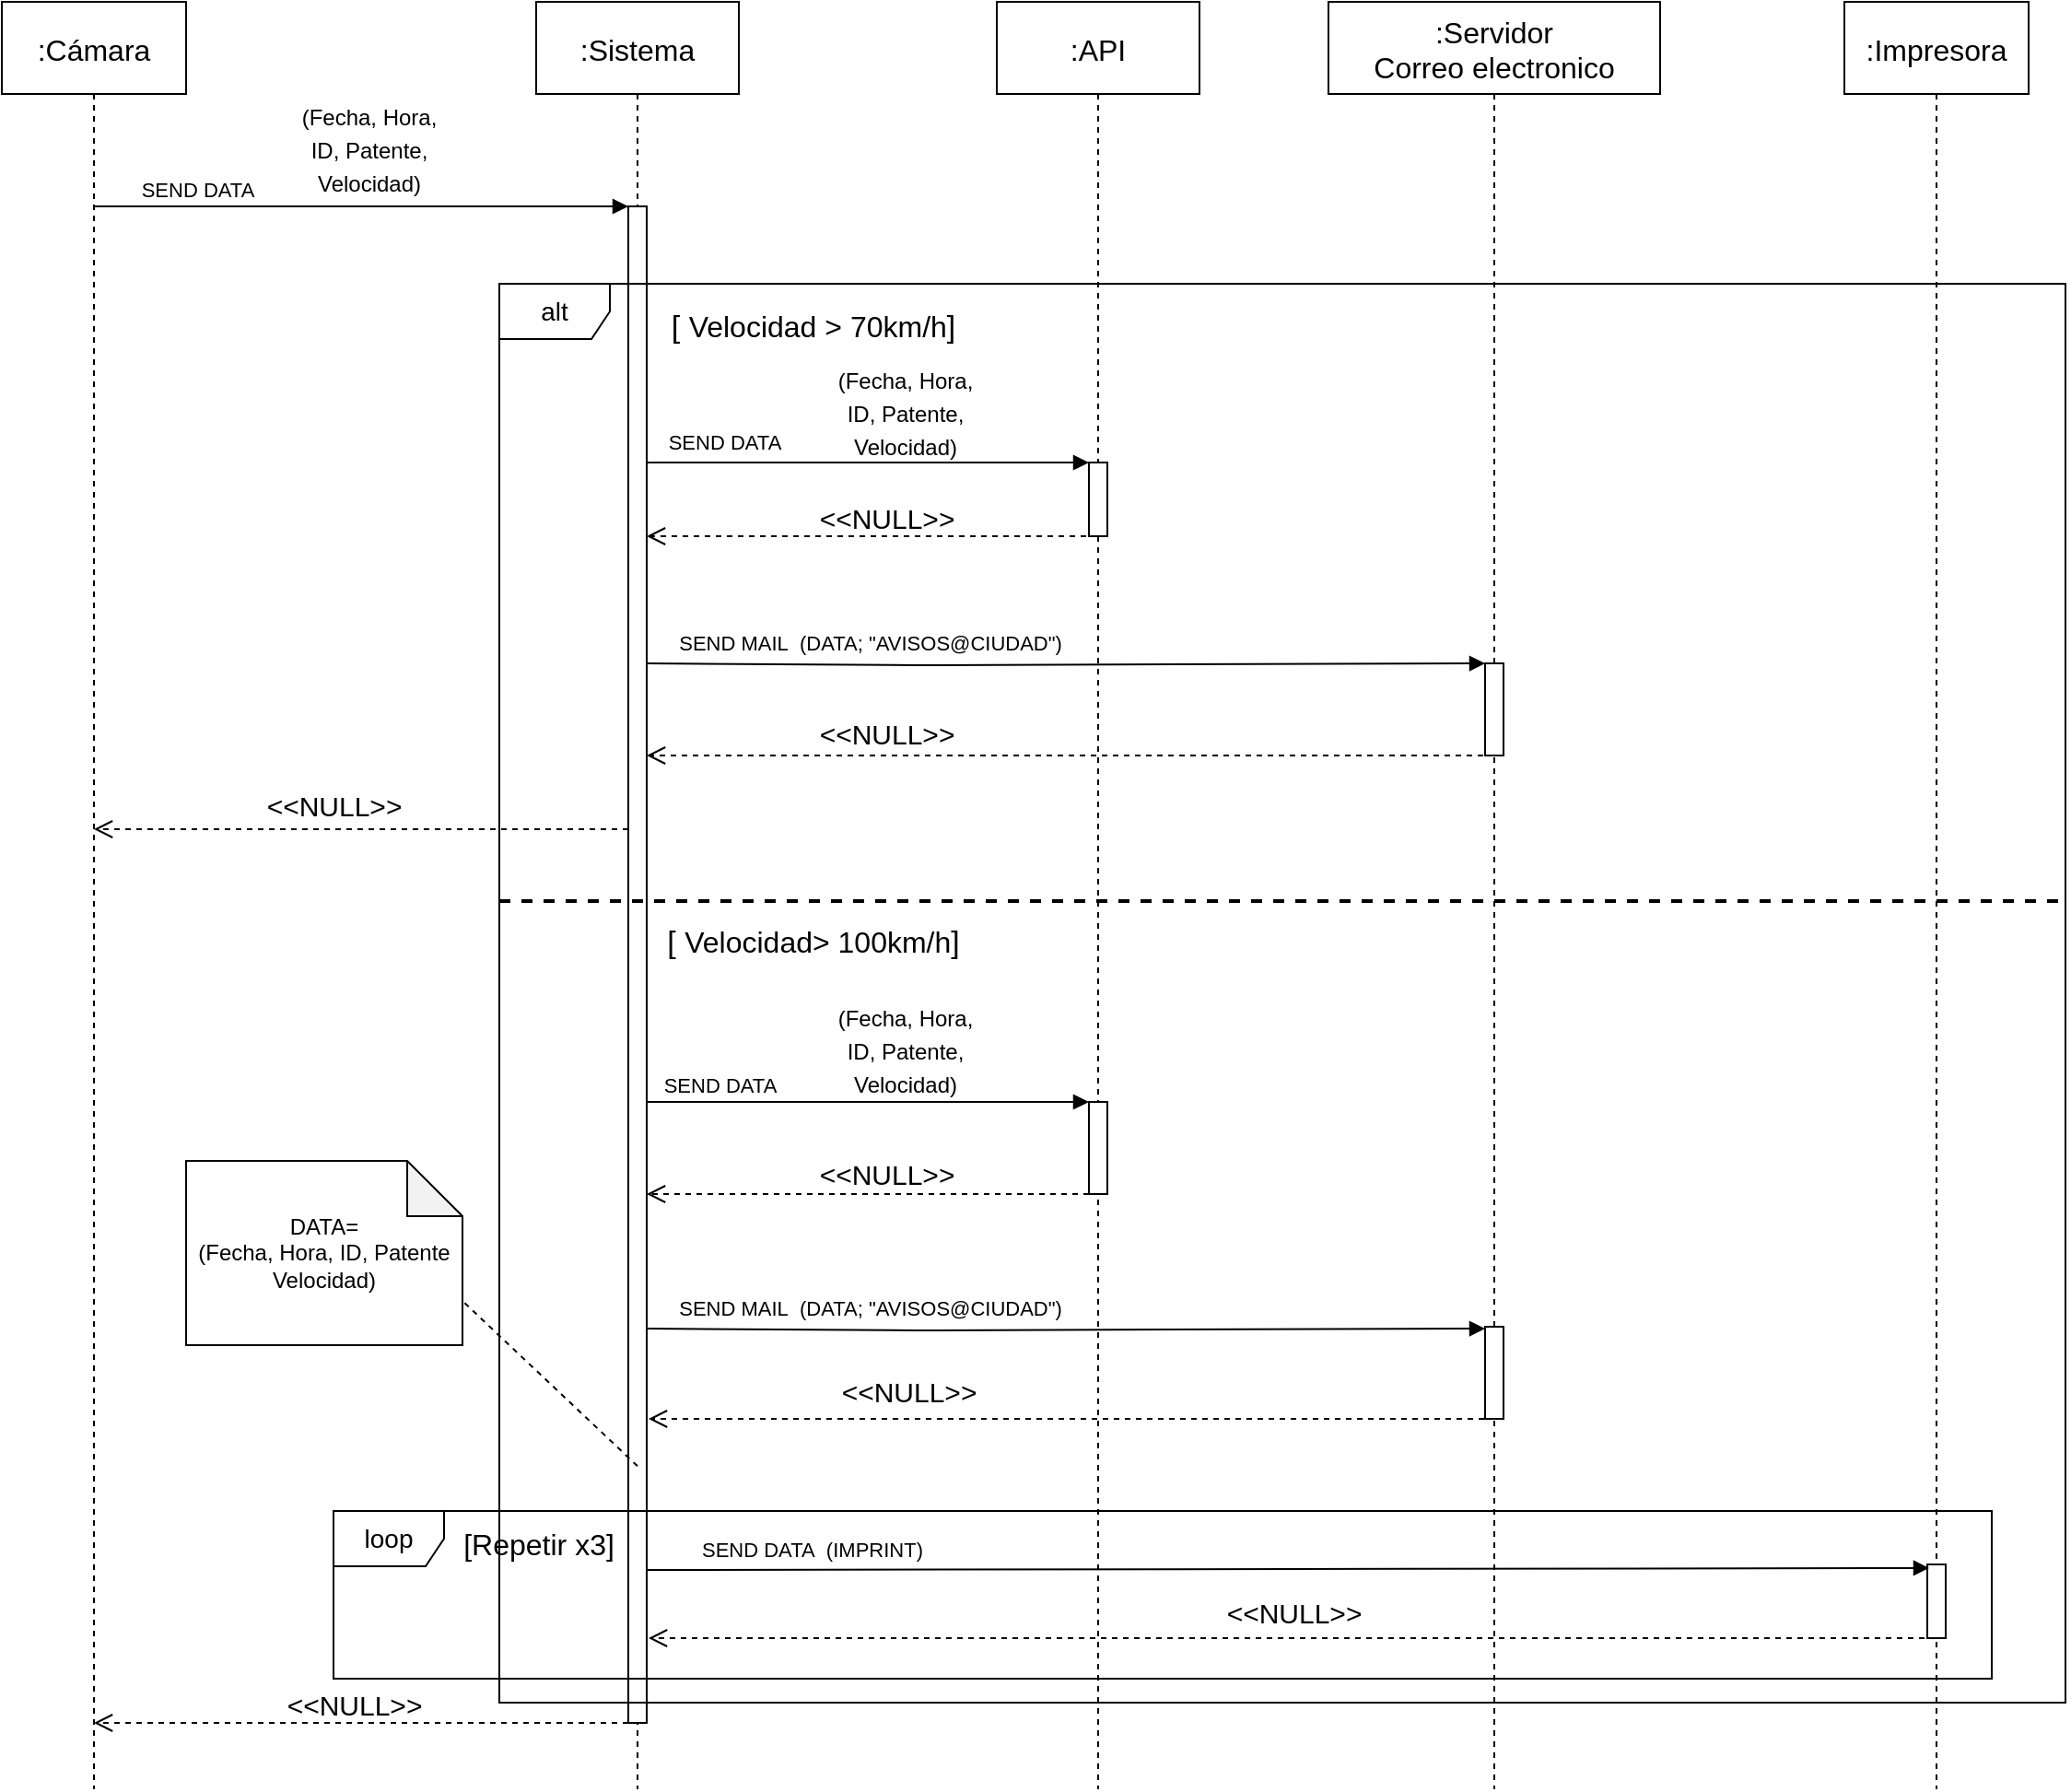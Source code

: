 <mxfile version="20.5.1" type="github">
  <diagram id="kgpKYQtTHZ0yAKxKKP6v" name="Page-1">
    <mxGraphModel dx="1108" dy="482" grid="1" gridSize="10" guides="1" tooltips="1" connect="1" arrows="1" fold="1" page="1" pageScale="1" pageWidth="827" pageHeight="1169" math="0" shadow="0">
      <root>
        <mxCell id="0" />
        <mxCell id="1" parent="0" />
        <mxCell id="3nuBFxr9cyL0pnOWT2aG-1" value=":Cámara" style="shape=umlLifeline;perimeter=lifelinePerimeter;container=1;collapsible=0;recursiveResize=0;rounded=0;shadow=0;strokeWidth=1;fontSize=16;align=center;size=50;" parent="1" vertex="1">
          <mxGeometry x="40" y="30" width="100" height="970" as="geometry" />
        </mxCell>
        <mxCell id="3nuBFxr9cyL0pnOWT2aG-5" value=":Sistema" style="shape=umlLifeline;perimeter=lifelinePerimeter;container=1;collapsible=0;recursiveResize=0;rounded=0;shadow=0;strokeWidth=1;fontSize=16;size=50;" parent="1" vertex="1">
          <mxGeometry x="330" y="30" width="110" height="970" as="geometry" />
        </mxCell>
        <mxCell id="3nuBFxr9cyL0pnOWT2aG-6" value="" style="points=[];perimeter=orthogonalPerimeter;rounded=0;shadow=0;strokeWidth=1;" parent="3nuBFxr9cyL0pnOWT2aG-5" vertex="1">
          <mxGeometry x="50" y="111" width="10" height="823" as="geometry" />
        </mxCell>
        <mxCell id="YozSI5X4KARO5TqyZE2r-28" value="return" style="html=1;verticalAlign=bottom;endArrow=open;dashed=1;endSize=8;rounded=0;fontSize=12;fontColor=none;noLabel=1;" parent="3nuBFxr9cyL0pnOWT2aG-5" edge="1">
          <mxGeometry x="0.509" y="-20" relative="1" as="geometry">
            <mxPoint x="759.5" y="888" as="sourcePoint" />
            <mxPoint x="61" y="888" as="targetPoint" />
            <mxPoint as="offset" />
          </mxGeometry>
        </mxCell>
        <mxCell id="3nuBFxr9cyL0pnOWT2aG-8" value="SEND DATA" style="verticalAlign=bottom;endArrow=block;shadow=0;strokeWidth=1;" parent="1" edge="1">
          <mxGeometry x="-0.609" relative="1" as="geometry">
            <mxPoint x="90" y="141" as="sourcePoint" />
            <mxPoint as="offset" />
            <mxPoint x="380" y="141" as="targetPoint" />
          </mxGeometry>
        </mxCell>
        <mxCell id="5ewyLEu5lSfxZkNV5egt-1" value=":API" style="shape=umlLifeline;perimeter=lifelinePerimeter;container=1;collapsible=0;recursiveResize=0;rounded=0;shadow=0;strokeWidth=1;fontSize=16;size=50;" parent="1" vertex="1">
          <mxGeometry x="580" y="30" width="110" height="970" as="geometry" />
        </mxCell>
        <mxCell id="5ewyLEu5lSfxZkNV5egt-2" value="" style="points=[];perimeter=orthogonalPerimeter;rounded=0;shadow=0;strokeWidth=1;" parent="5ewyLEu5lSfxZkNV5egt-1" vertex="1">
          <mxGeometry x="50" y="250" width="10" height="40" as="geometry" />
        </mxCell>
        <mxCell id="YozSI5X4KARO5TqyZE2r-10" value="return" style="html=1;verticalAlign=bottom;endArrow=open;dashed=1;endSize=8;rounded=0;fontSize=12;fontColor=none;noLabel=1;" parent="5ewyLEu5lSfxZkNV5egt-1" edge="1">
          <mxGeometry x="0.541" y="-10" relative="1" as="geometry">
            <mxPoint x="54.5" y="290" as="sourcePoint" />
            <mxPoint x="-190" y="290" as="targetPoint" />
            <mxPoint as="offset" />
          </mxGeometry>
        </mxCell>
        <mxCell id="zOErF3bk2mBPyS0gTZtt-2" value="SEND DATA" style="verticalAlign=bottom;endArrow=block;shadow=0;strokeWidth=1;" parent="5ewyLEu5lSfxZkNV5egt-1" edge="1">
          <mxGeometry x="-0.644" y="2" relative="1" as="geometry">
            <mxPoint x="-190" y="250" as="sourcePoint" />
            <mxPoint as="offset" />
            <mxPoint x="50" y="250" as="targetPoint" />
            <Array as="points">
              <mxPoint x="-30" y="250" />
            </Array>
          </mxGeometry>
        </mxCell>
        <mxCell id="YozSI5X4KARO5TqyZE2r-18" value="SEND DATA" style="verticalAlign=bottom;endArrow=block;shadow=0;strokeWidth=1;" parent="5ewyLEu5lSfxZkNV5egt-1" edge="1">
          <mxGeometry x="-0.667" relative="1" as="geometry">
            <mxPoint x="-190" y="597" as="sourcePoint" />
            <mxPoint as="offset" />
            <mxPoint x="50" y="597" as="targetPoint" />
          </mxGeometry>
        </mxCell>
        <mxCell id="YozSI5X4KARO5TqyZE2r-19" value="" style="points=[];perimeter=orthogonalPerimeter;rounded=0;shadow=0;strokeWidth=1;" parent="5ewyLEu5lSfxZkNV5egt-1" vertex="1">
          <mxGeometry x="50" y="597" width="10" height="50" as="geometry" />
        </mxCell>
        <mxCell id="YozSI5X4KARO5TqyZE2r-24" value="return" style="html=1;verticalAlign=bottom;endArrow=open;dashed=1;endSize=8;rounded=0;fontSize=12;fontColor=none;noLabel=1;" parent="5ewyLEu5lSfxZkNV5egt-1" edge="1">
          <mxGeometry x="0.509" y="-20" relative="1" as="geometry">
            <mxPoint x="270.5" y="769" as="sourcePoint" />
            <mxPoint x="-189" y="769" as="targetPoint" />
            <mxPoint as="offset" />
          </mxGeometry>
        </mxCell>
        <mxCell id="5ewyLEu5lSfxZkNV5egt-148" value=":Impresora" style="shape=umlLifeline;perimeter=lifelinePerimeter;container=1;collapsible=0;recursiveResize=0;rounded=0;shadow=0;strokeWidth=1;fontSize=16;size=50;" parent="1" vertex="1">
          <mxGeometry x="1040" y="30" width="100" height="970" as="geometry" />
        </mxCell>
        <mxCell id="YozSI5X4KARO5TqyZE2r-27" value="" style="points=[];perimeter=orthogonalPerimeter;rounded=0;shadow=0;strokeWidth=1;" parent="5ewyLEu5lSfxZkNV5egt-148" vertex="1">
          <mxGeometry x="45" y="848" width="10" height="40" as="geometry" />
        </mxCell>
        <mxCell id="5ewyLEu5lSfxZkNV5egt-150" value=":Servidor&#xa;Correo electronico" style="shape=umlLifeline;perimeter=lifelinePerimeter;container=1;collapsible=0;recursiveResize=0;rounded=0;shadow=0;strokeWidth=1;fontFamily=Helvetica;fontSize=16;size=50;" parent="1" vertex="1">
          <mxGeometry x="760" y="30" width="180" height="970" as="geometry" />
        </mxCell>
        <mxCell id="YozSI5X4KARO5TqyZE2r-12" value="" style="points=[];perimeter=orthogonalPerimeter;rounded=0;shadow=0;strokeWidth=1;" parent="5ewyLEu5lSfxZkNV5egt-150" vertex="1">
          <mxGeometry x="85" y="359" width="10" height="50" as="geometry" />
        </mxCell>
        <mxCell id="YozSI5X4KARO5TqyZE2r-11" value="SEND MAIL  (DATA; &quot;AVISOS@CIUDAD&quot;)" style="verticalAlign=bottom;endArrow=block;shadow=0;strokeWidth=1;" parent="5ewyLEu5lSfxZkNV5egt-150" edge="1">
          <mxGeometry x="-0.467" y="3" relative="1" as="geometry">
            <mxPoint x="-370" y="359" as="sourcePoint" />
            <mxPoint as="offset" />
            <mxPoint x="85" y="359" as="targetPoint" />
            <Array as="points">
              <mxPoint x="-228" y="360.0" />
            </Array>
          </mxGeometry>
        </mxCell>
        <mxCell id="YozSI5X4KARO5TqyZE2r-23" value="" style="points=[];perimeter=orthogonalPerimeter;rounded=0;shadow=0;strokeWidth=1;" parent="5ewyLEu5lSfxZkNV5egt-150" vertex="1">
          <mxGeometry x="85" y="719" width="10" height="50" as="geometry" />
        </mxCell>
        <mxCell id="5ewyLEu5lSfxZkNV5egt-163" value="&amp;lt;&amp;lt;NULL&amp;gt;&amp;gt;" style="text;html=1;resizable=0;autosize=1;align=center;verticalAlign=middle;points=[];fillColor=none;strokeColor=none;rounded=0;fontFamily=Helvetica;fontSize=15;" parent="5ewyLEu5lSfxZkNV5egt-150" vertex="1">
          <mxGeometry x="-69" y="859" width="100" height="30" as="geometry" />
        </mxCell>
        <mxCell id="5ewyLEu5lSfxZkNV5egt-155" value="&amp;lt;&amp;lt;NULL&amp;gt;&amp;gt;" style="text;html=1;resizable=0;autosize=1;align=center;verticalAlign=middle;points=[];fillColor=none;strokeColor=none;rounded=0;fontFamily=Helvetica;fontSize=15;" parent="1" vertex="1">
          <mxGeometry x="170" y="451" width="100" height="30" as="geometry" />
        </mxCell>
        <mxCell id="5ewyLEu5lSfxZkNV5egt-158" value="&amp;lt;&amp;lt;NULL&amp;gt;&amp;gt;" style="text;html=1;resizable=0;autosize=1;align=center;verticalAlign=middle;points=[];fillColor=none;strokeColor=none;rounded=0;fontFamily=Helvetica;fontSize=15;" parent="1" vertex="1">
          <mxGeometry x="470" y="651" width="100" height="30" as="geometry" />
        </mxCell>
        <mxCell id="5ewyLEu5lSfxZkNV5egt-159" value="&amp;lt;&amp;lt;NULL&amp;gt;&amp;gt;" style="text;html=1;resizable=0;autosize=1;align=center;verticalAlign=middle;points=[];fillColor=none;strokeColor=none;rounded=0;fontFamily=Helvetica;fontSize=15;" parent="1" vertex="1">
          <mxGeometry x="470" y="295" width="100" height="30" as="geometry" />
        </mxCell>
        <mxCell id="5ewyLEu5lSfxZkNV5egt-160" value="&amp;lt;&amp;lt;NULL&amp;gt;&amp;gt;" style="text;html=1;resizable=0;autosize=1;align=center;verticalAlign=middle;points=[];fillColor=none;strokeColor=none;rounded=0;fontFamily=Helvetica;fontSize=15;" parent="1" vertex="1">
          <mxGeometry x="181" y="939" width="100" height="30" as="geometry" />
        </mxCell>
        <mxCell id="5ewyLEu5lSfxZkNV5egt-161" value="&amp;lt;&amp;lt;NULL&amp;gt;&amp;gt;" style="text;html=1;resizable=0;autosize=1;align=center;verticalAlign=middle;points=[];fillColor=none;strokeColor=none;rounded=0;fontFamily=Helvetica;fontSize=15;" parent="1" vertex="1">
          <mxGeometry x="470" y="412" width="100" height="30" as="geometry" />
        </mxCell>
        <mxCell id="5ewyLEu5lSfxZkNV5egt-162" value="&amp;lt;&amp;lt;NULL&amp;gt;&amp;gt;" style="text;html=1;resizable=0;autosize=1;align=center;verticalAlign=middle;points=[];fillColor=none;strokeColor=none;rounded=0;fontFamily=Helvetica;fontSize=15;" parent="1" vertex="1">
          <mxGeometry x="482" y="769" width="100" height="30" as="geometry" />
        </mxCell>
        <mxCell id="5ewyLEu5lSfxZkNV5egt-164" value="&lt;font style=&quot;font-size: 12px;&quot;&gt;(Fecha, Hora,&lt;br&gt;ID, Patente,&lt;br&gt;Velocidad)&lt;/font&gt;" style="text;html=1;resizable=0;autosize=1;align=center;verticalAlign=middle;points=[];fillColor=none;strokeColor=none;rounded=0;fontFamily=Helvetica;fontSize=15;" parent="1" vertex="1">
          <mxGeometry x="189" y="74" width="100" height="70" as="geometry" />
        </mxCell>
        <mxCell id="YozSI5X4KARO5TqyZE2r-3" value="&lt;font style=&quot;font-size: 12px;&quot;&gt;(Fecha, Hora,&lt;br&gt;ID, Patente,&lt;br&gt;Velocidad)&lt;/font&gt;" style="text;html=1;resizable=0;autosize=1;align=center;verticalAlign=middle;points=[];fillColor=none;strokeColor=none;rounded=0;fontFamily=Helvetica;fontSize=15;" parent="1" vertex="1">
          <mxGeometry x="480" y="217" width="100" height="70" as="geometry" />
        </mxCell>
        <mxCell id="YozSI5X4KARO5TqyZE2r-13" value="return" style="html=1;verticalAlign=bottom;endArrow=open;dashed=1;endSize=8;rounded=0;fontSize=12;fontColor=none;noLabel=1;exitX=0.5;exitY=0.98;exitDx=0;exitDy=0;exitPerimeter=0;" parent="1" edge="1">
          <mxGeometry x="0.509" y="-20" relative="1" as="geometry">
            <mxPoint x="850" y="439" as="sourcePoint" />
            <mxPoint x="390" y="439" as="targetPoint" />
            <mxPoint as="offset" />
          </mxGeometry>
        </mxCell>
        <mxCell id="YozSI5X4KARO5TqyZE2r-14" value="return" style="html=1;verticalAlign=bottom;endArrow=open;dashed=1;endSize=8;rounded=0;fontSize=12;fontColor=none;noLabel=1;" parent="1" edge="1">
          <mxGeometry x="0.509" y="-20" relative="1" as="geometry">
            <mxPoint x="380" y="479" as="sourcePoint" />
            <mxPoint x="90" y="479" as="targetPoint" />
            <mxPoint as="offset" />
          </mxGeometry>
        </mxCell>
        <mxCell id="YozSI5X4KARO5TqyZE2r-20" value="return" style="html=1;verticalAlign=bottom;endArrow=open;dashed=1;endSize=8;rounded=0;fontSize=12;fontColor=none;noLabel=1;" parent="1" edge="1">
          <mxGeometry x="0.509" y="-20" relative="1" as="geometry">
            <mxPoint x="630" y="677" as="sourcePoint" />
            <mxPoint x="390" y="677" as="targetPoint" />
            <mxPoint as="offset" />
          </mxGeometry>
        </mxCell>
        <mxCell id="YozSI5X4KARO5TqyZE2r-15" value="&lt;font style=&quot;font-size: 12px;&quot;&gt;(Fecha, Hora,&lt;br&gt;ID, Patente,&lt;br&gt;Velocidad)&lt;/font&gt;" style="text;html=1;resizable=0;autosize=1;align=center;verticalAlign=middle;points=[];fillColor=none;strokeColor=none;rounded=0;fontFamily=Helvetica;fontSize=15;" parent="1" vertex="1">
          <mxGeometry x="480" y="563" width="100" height="70" as="geometry" />
        </mxCell>
        <mxCell id="YozSI5X4KARO5TqyZE2r-22" value="SEND MAIL  (DATA; &quot;AVISOS@CIUDAD&quot;)" style="verticalAlign=bottom;endArrow=block;shadow=0;strokeWidth=1;" parent="1" edge="1">
          <mxGeometry x="-0.467" y="3" relative="1" as="geometry">
            <mxPoint x="390" y="750" as="sourcePoint" />
            <mxPoint as="offset" />
            <mxPoint x="845" y="750" as="targetPoint" />
            <Array as="points">
              <mxPoint x="532" y="751" />
            </Array>
          </mxGeometry>
        </mxCell>
        <mxCell id="YozSI5X4KARO5TqyZE2r-25" value="SEND DATA  (IMPRINT)" style="verticalAlign=bottom;endArrow=block;shadow=0;strokeWidth=1;entryX=0.1;entryY=-0.017;entryDx=0;entryDy=0;entryPerimeter=0;" parent="1" edge="1">
          <mxGeometry x="-0.741" y="2" relative="1" as="geometry">
            <mxPoint x="390" y="881" as="sourcePoint" />
            <mxPoint as="offset" />
            <mxPoint x="1086" y="879.98" as="targetPoint" />
          </mxGeometry>
        </mxCell>
        <mxCell id="YozSI5X4KARO5TqyZE2r-30" value="return" style="html=1;verticalAlign=bottom;endArrow=open;dashed=1;endSize=8;rounded=0;fontSize=12;fontColor=none;noLabel=1;" parent="1" edge="1">
          <mxGeometry x="0.509" y="-20" relative="1" as="geometry">
            <mxPoint x="380" y="964" as="sourcePoint" />
            <mxPoint x="90" y="964" as="targetPoint" />
            <mxPoint as="offset" />
          </mxGeometry>
        </mxCell>
        <mxCell id="YozSI5X4KARO5TqyZE2r-34" value="[ &lt;span style=&quot;font-size: 16px;&quot;&gt;Velocidad &amp;gt; 70km/h&lt;/span&gt;]" style="text;html=1;resizable=0;autosize=1;align=center;verticalAlign=middle;points=[];fillColor=none;strokeColor=none;rounded=0;fontSize=17;fontColor=none;" parent="1" vertex="1">
          <mxGeometry x="390" y="192" width="180" height="30" as="geometry" />
        </mxCell>
        <mxCell id="YozSI5X4KARO5TqyZE2r-35" value="[ &lt;span style=&quot;font-size: 16px;&quot;&gt;Velocidad&amp;gt; 100km/h&lt;/span&gt;]" style="text;html=1;resizable=0;autosize=1;align=center;verticalAlign=middle;points=[];fillColor=none;strokeColor=none;rounded=0;fontSize=17;fontColor=none;" parent="1" vertex="1">
          <mxGeometry x="390" y="526" width="180" height="30" as="geometry" />
        </mxCell>
        <mxCell id="YozSI5X4KARO5TqyZE2r-36" value="&lt;font style=&quot;font-size: 16px;&quot;&gt;[Repetir x3]&lt;/font&gt;" style="text;html=1;resizable=0;autosize=1;align=center;verticalAlign=middle;points=[];fillColor=none;strokeColor=none;rounded=0;fontSize=17;fontColor=none;" parent="1" vertex="1">
          <mxGeometry x="276" y="853" width="110" height="30" as="geometry" />
        </mxCell>
        <mxCell id="Q76jah6kw0klHy7KOI9b-3" value="" style="endArrow=none;dashed=1;html=1;rounded=0;strokeWidth=2;" parent="1" edge="1">
          <mxGeometry width="50" height="50" relative="1" as="geometry">
            <mxPoint x="310" y="518" as="sourcePoint" />
            <mxPoint x="1160" y="518" as="targetPoint" />
          </mxGeometry>
        </mxCell>
        <mxCell id="KKbYnRF_3C59-J5U1wcn-1" value="DATA=&lt;br&gt;(Fecha, Hora, ID, Patente&lt;br&gt;Velocidad)" style="shape=note;whiteSpace=wrap;html=1;backgroundOutline=1;darkOpacity=0.05;" parent="1" vertex="1">
          <mxGeometry x="140" y="659" width="150" height="100" as="geometry" />
        </mxCell>
        <mxCell id="KKbYnRF_3C59-J5U1wcn-2" value="" style="endArrow=none;dashed=1;html=1;rounded=0;entryX=1;entryY=1;entryDx=0;entryDy=0;entryPerimeter=0;exitX=0.5;exitY=0.845;exitDx=0;exitDy=0;exitPerimeter=0;" parent="1" edge="1">
          <mxGeometry width="50" height="50" relative="1" as="geometry">
            <mxPoint x="385" y="824.65" as="sourcePoint" />
            <mxPoint x="290" y="735" as="targetPoint" />
          </mxGeometry>
        </mxCell>
        <mxCell id="wA5bPgC_BK_YLJ1Pqf5t-1" value="&lt;font style=&quot;font-size: 14px;&quot;&gt;loop&lt;/font&gt;" style="shape=umlFrame;whiteSpace=wrap;html=1;fontSize=10;" vertex="1" parent="1">
          <mxGeometry x="220" y="849" width="900" height="91" as="geometry" />
        </mxCell>
        <mxCell id="wA5bPgC_BK_YLJ1Pqf5t-2" value="alt" style="shape=umlFrame;whiteSpace=wrap;html=1;fontSize=14;" vertex="1" parent="1">
          <mxGeometry x="310" y="183" width="850" height="770" as="geometry" />
        </mxCell>
      </root>
    </mxGraphModel>
  </diagram>
</mxfile>
